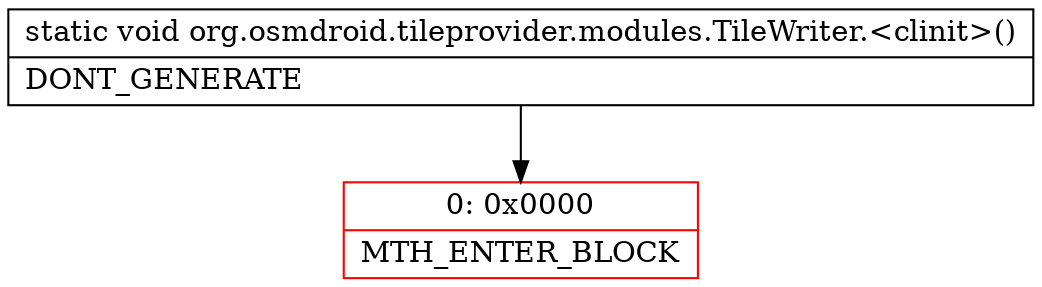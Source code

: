 digraph "CFG fororg.osmdroid.tileprovider.modules.TileWriter.\<clinit\>()V" {
subgraph cluster_Region_970323347 {
label = "R(0)";
node [shape=record,color=blue];
}
Node_0 [shape=record,color=red,label="{0\:\ 0x0000|MTH_ENTER_BLOCK\l}"];
MethodNode[shape=record,label="{static void org.osmdroid.tileprovider.modules.TileWriter.\<clinit\>()  | DONT_GENERATE\l}"];
MethodNode -> Node_0;
}

